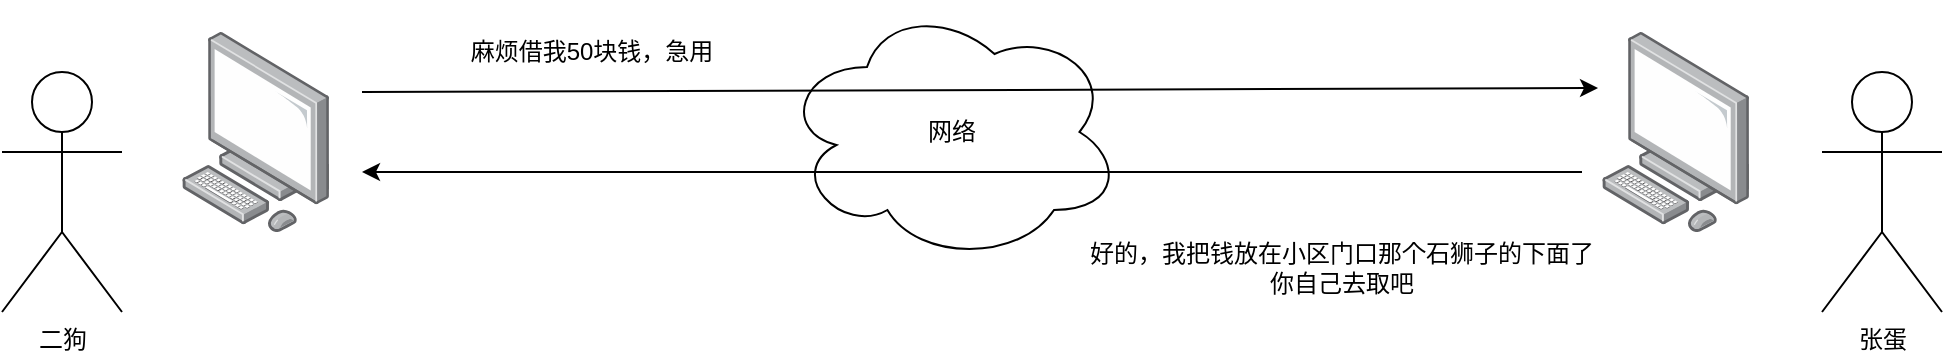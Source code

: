 <mxfile version="14.6.13" type="device"><diagram id="WeR1HejBkZmJ74gX768Q" name="第 1 页"><mxGraphModel dx="706" dy="422" grid="0" gridSize="10" guides="1" tooltips="1" connect="1" arrows="1" fold="1" page="0" pageScale="1" pageWidth="827" pageHeight="1169" math="0" shadow="0"><root><mxCell id="0"/><mxCell id="1" parent="0"/><mxCell id="A0SJ4pFLdeGiKwQQ1cZg-1" value="张蛋" style="shape=umlActor;verticalLabelPosition=bottom;verticalAlign=top;html=1;outlineConnect=0;" parent="1" vertex="1"><mxGeometry x="1330" y="500" width="60" height="120" as="geometry"/></mxCell><mxCell id="A0SJ4pFLdeGiKwQQ1cZg-3" value="二狗" style="shape=umlActor;verticalLabelPosition=bottom;verticalAlign=top;html=1;outlineConnect=0;" parent="1" vertex="1"><mxGeometry x="420" y="500" width="60" height="120" as="geometry"/></mxCell><mxCell id="A0SJ4pFLdeGiKwQQ1cZg-5" value="" style="points=[];aspect=fixed;html=1;align=center;shadow=0;dashed=0;image;image=img/lib/allied_telesis/computer_and_terminals/Personal_Computer.svg;" parent="1" vertex="1"><mxGeometry x="510" y="480" width="73.79" height="100" as="geometry"/></mxCell><mxCell id="A0SJ4pFLdeGiKwQQ1cZg-6" value="" style="points=[];aspect=fixed;html=1;align=center;shadow=0;dashed=0;image;image=img/lib/allied_telesis/computer_and_terminals/Personal_Computer.svg;" parent="1" vertex="1"><mxGeometry x="1220" y="480" width="73.79" height="100" as="geometry"/></mxCell><mxCell id="A0SJ4pFLdeGiKwQQ1cZg-8" value="网络" style="ellipse;shape=cloud;whiteSpace=wrap;html=1;" parent="1" vertex="1"><mxGeometry x="810" y="465" width="170" height="130" as="geometry"/></mxCell><mxCell id="A0SJ4pFLdeGiKwQQ1cZg-9" value="" style="endArrow=classic;html=1;entryX=-0.027;entryY=0.28;entryDx=0;entryDy=0;entryPerimeter=0;" parent="1" target="A0SJ4pFLdeGiKwQQ1cZg-6" edge="1"><mxGeometry width="50" height="50" relative="1" as="geometry"><mxPoint x="600" y="510" as="sourcePoint"/><mxPoint x="900" y="400" as="targetPoint"/></mxGeometry></mxCell><mxCell id="A0SJ4pFLdeGiKwQQ1cZg-10" value="麻烦借我50块钱，急用" style="text;html=1;strokeColor=none;fillColor=none;align=center;verticalAlign=middle;whiteSpace=wrap;rounded=0;" parent="1" vertex="1"><mxGeometry x="580" y="480" width="270" height="20" as="geometry"/></mxCell><mxCell id="A0SJ4pFLdeGiKwQQ1cZg-11" value="" style="endArrow=classic;html=1;" parent="1" edge="1"><mxGeometry width="50" height="50" relative="1" as="geometry"><mxPoint x="1210" y="550" as="sourcePoint"/><mxPoint x="600" y="550" as="targetPoint"/></mxGeometry></mxCell><mxCell id="A0SJ4pFLdeGiKwQQ1cZg-12" value="好的，我把钱放在小区门口那个石狮子的下面了&lt;br&gt;你自己去取吧" style="text;html=1;strokeColor=none;fillColor=none;align=center;verticalAlign=middle;whiteSpace=wrap;rounded=0;" parent="1" vertex="1"><mxGeometry x="960" y="590" width="260" height="15" as="geometry"/></mxCell></root></mxGraphModel></diagram></mxfile>